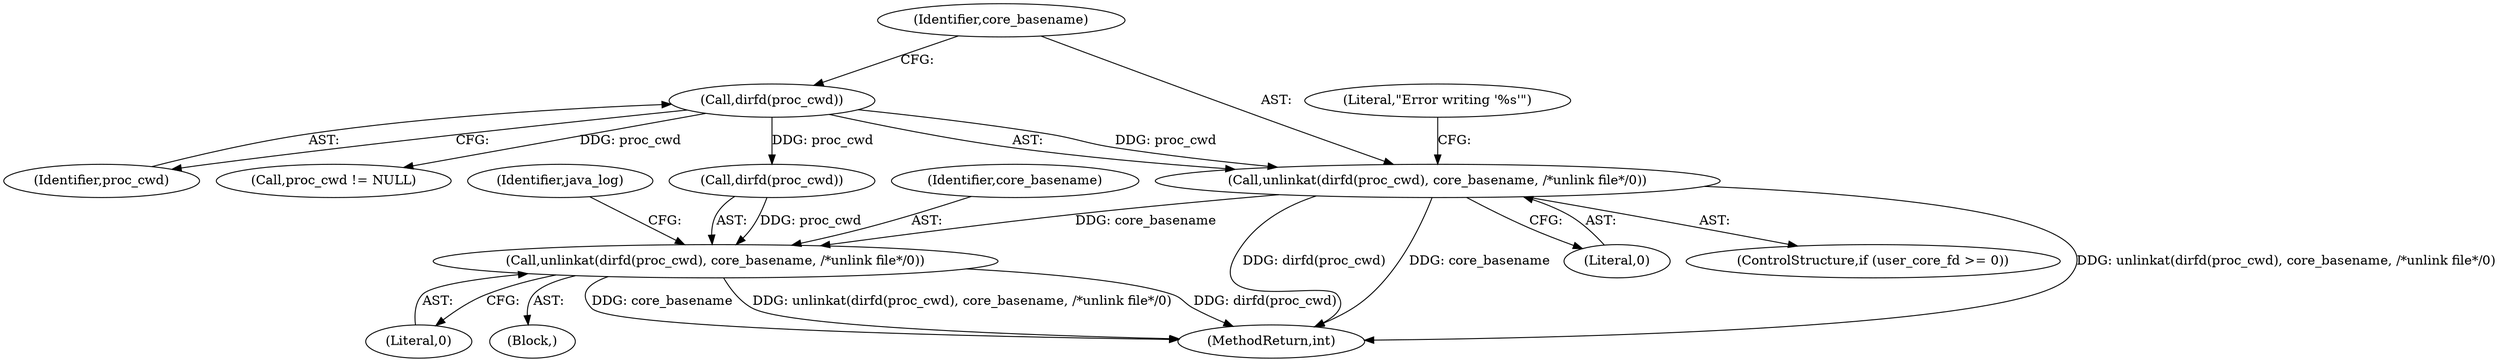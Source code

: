 digraph "0_abrt_8939398b82006ba1fec4ed491339fc075f43fc7c_1@API" {
"1000960" [label="(Call,unlinkat(dirfd(proc_cwd), core_basename, /*unlink file*/0))"];
"1000961" [label="(Call,dirfd(proc_cwd))"];
"1000991" [label="(Call,unlinkat(dirfd(proc_cwd), core_basename, /*unlink file*/0))"];
"1000966" [label="(Literal,\"Error writing '%s'\")"];
"1000990" [label="(Block,)"];
"1000961" [label="(Call,dirfd(proc_cwd))"];
"1000991" [label="(Call,unlinkat(dirfd(proc_cwd), core_basename, /*unlink file*/0))"];
"1000960" [label="(Call,unlinkat(dirfd(proc_cwd), core_basename, /*unlink file*/0))"];
"1000962" [label="(Identifier,proc_cwd)"];
"1000964" [label="(Literal,0)"];
"1001144" [label="(Call,proc_cwd != NULL)"];
"1000956" [label="(ControlStructure,if (user_core_fd >= 0))"];
"1001237" [label="(MethodReturn,int)"];
"1000992" [label="(Call,dirfd(proc_cwd))"];
"1000995" [label="(Literal,0)"];
"1000999" [label="(Identifier,java_log)"];
"1000994" [label="(Identifier,core_basename)"];
"1000963" [label="(Identifier,core_basename)"];
"1000960" -> "1000956"  [label="AST: "];
"1000960" -> "1000964"  [label="CFG: "];
"1000961" -> "1000960"  [label="AST: "];
"1000963" -> "1000960"  [label="AST: "];
"1000964" -> "1000960"  [label="AST: "];
"1000966" -> "1000960"  [label="CFG: "];
"1000960" -> "1001237"  [label="DDG: dirfd(proc_cwd)"];
"1000960" -> "1001237"  [label="DDG: core_basename"];
"1000960" -> "1001237"  [label="DDG: unlinkat(dirfd(proc_cwd), core_basename, /*unlink file*/0)"];
"1000961" -> "1000960"  [label="DDG: proc_cwd"];
"1000960" -> "1000991"  [label="DDG: core_basename"];
"1000961" -> "1000962"  [label="CFG: "];
"1000962" -> "1000961"  [label="AST: "];
"1000963" -> "1000961"  [label="CFG: "];
"1000961" -> "1000992"  [label="DDG: proc_cwd"];
"1000961" -> "1001144"  [label="DDG: proc_cwd"];
"1000991" -> "1000990"  [label="AST: "];
"1000991" -> "1000995"  [label="CFG: "];
"1000992" -> "1000991"  [label="AST: "];
"1000994" -> "1000991"  [label="AST: "];
"1000995" -> "1000991"  [label="AST: "];
"1000999" -> "1000991"  [label="CFG: "];
"1000991" -> "1001237"  [label="DDG: unlinkat(dirfd(proc_cwd), core_basename, /*unlink file*/0)"];
"1000991" -> "1001237"  [label="DDG: dirfd(proc_cwd)"];
"1000991" -> "1001237"  [label="DDG: core_basename"];
"1000992" -> "1000991"  [label="DDG: proc_cwd"];
}
